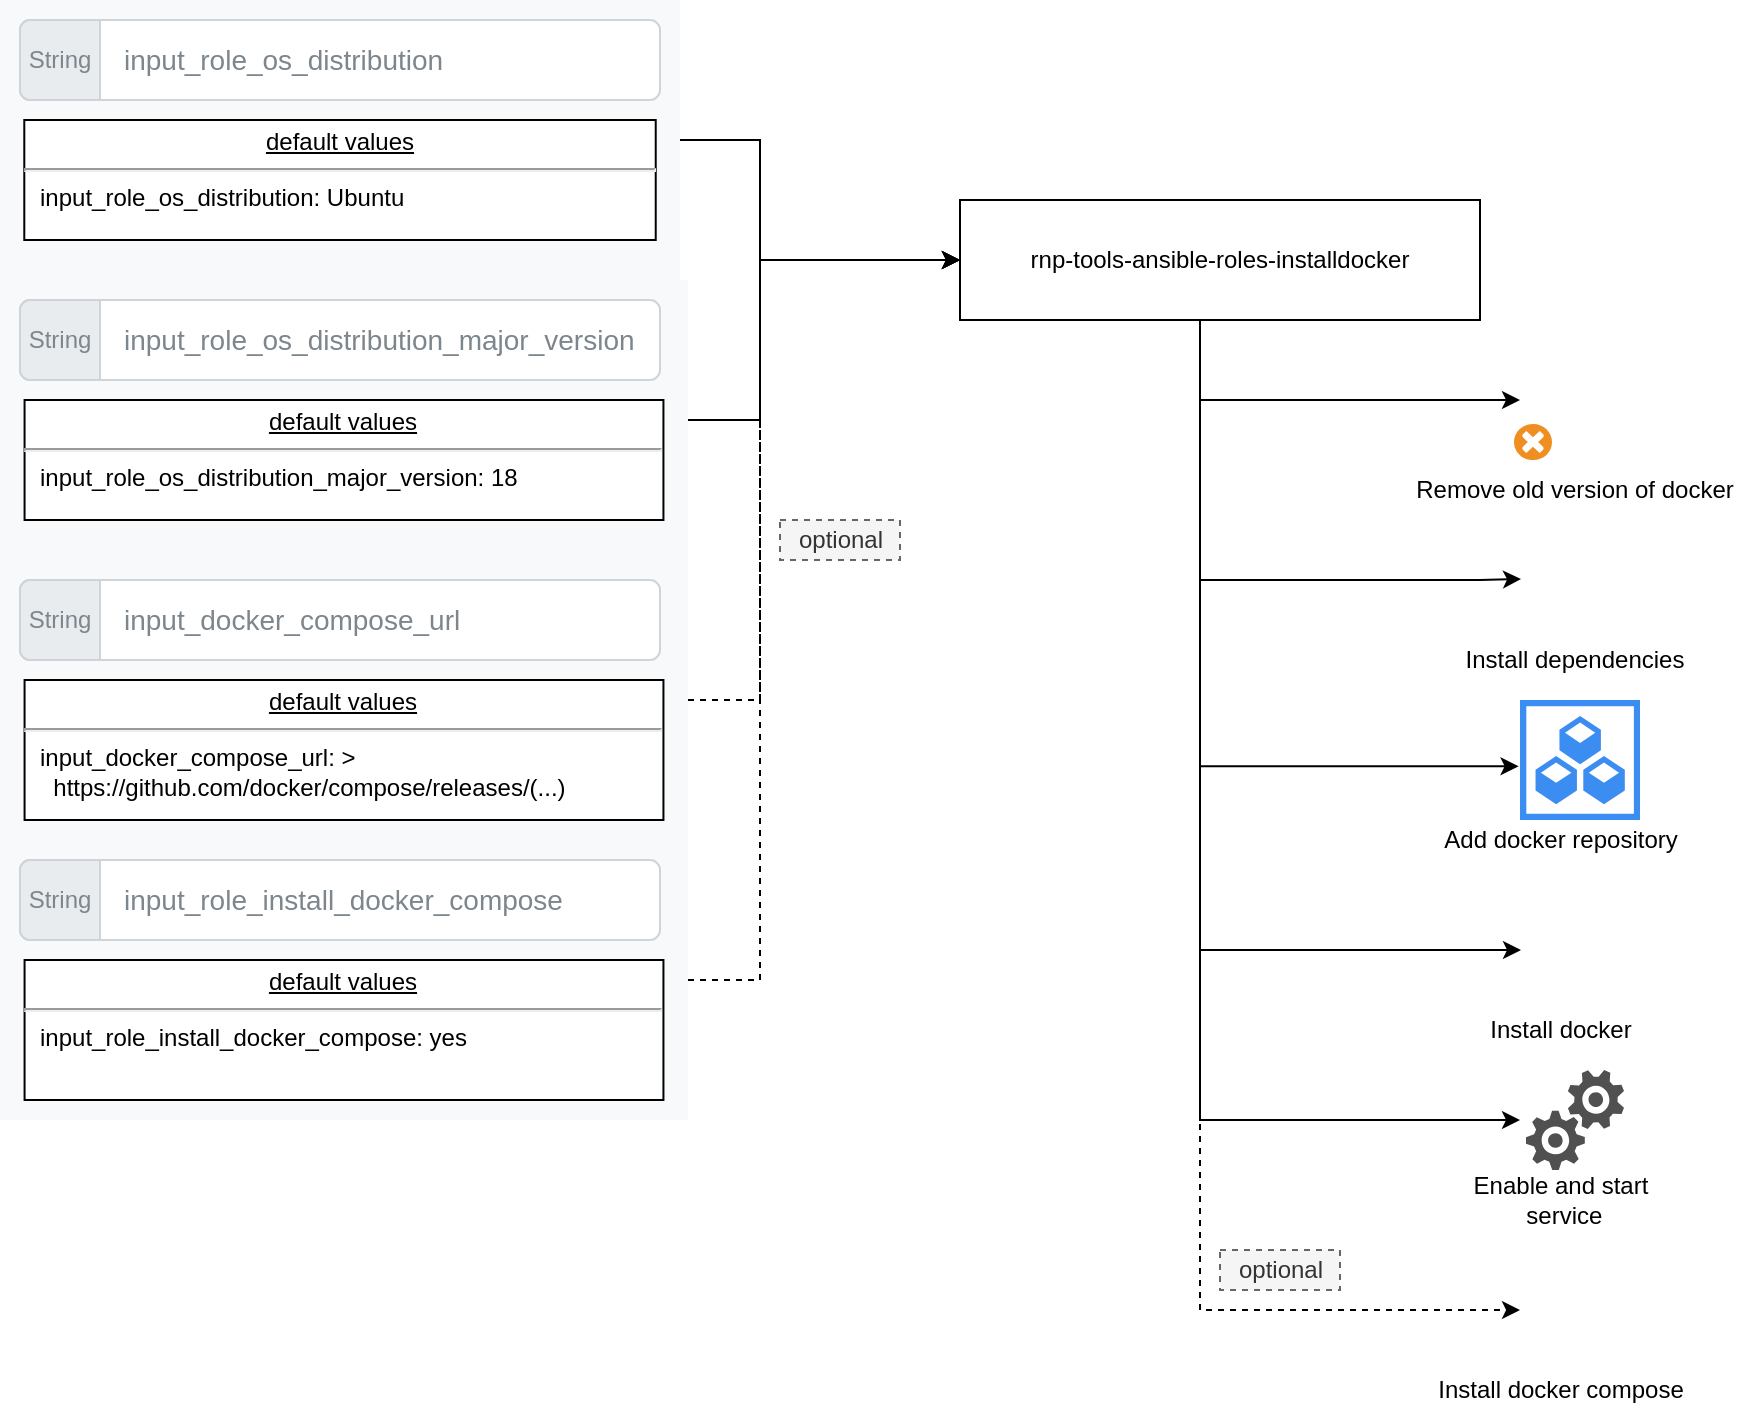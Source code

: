 <mxfile version="14.6.13" type="device"><diagram id="ZCrCQFy7SkPbeESPYn0Y" name="Strona-1"><mxGraphModel dx="1185" dy="685" grid="1" gridSize="10" guides="1" tooltips="1" connect="1" arrows="1" fold="1" page="1" pageScale="1" pageWidth="827" pageHeight="1169" math="0" shadow="0"><root><mxCell id="0"/><mxCell id="1" parent="0"/><mxCell id="RDUAQhr7xSVE1xGe20Hg-54" style="edgeStyle=orthogonalEdgeStyle;rounded=0;orthogonalLoop=1;jettySize=auto;html=1;entryX=0;entryY=0.5;entryDx=0;entryDy=0;dashed=1;" edge="1" parent="1" source="RDUAQhr7xSVE1xGe20Hg-4" target="RDUAQhr7xSVE1xGe20Hg-53"><mxGeometry relative="1" as="geometry"><Array as="points"><mxPoint x="670" y="735"/></Array></mxGeometry></mxCell><mxCell id="RDUAQhr7xSVE1xGe20Hg-40" style="edgeStyle=orthogonalEdgeStyle;rounded=0;orthogonalLoop=1;jettySize=auto;html=1;entryX=0;entryY=0.5;entryDx=0;entryDy=0;" edge="1" parent="1" source="RDUAQhr7xSVE1xGe20Hg-4" target="RDUAQhr7xSVE1xGe20Hg-15"><mxGeometry relative="1" as="geometry"><Array as="points"><mxPoint x="670" y="280"/></Array></mxGeometry></mxCell><mxCell id="RDUAQhr7xSVE1xGe20Hg-43" style="edgeStyle=orthogonalEdgeStyle;rounded=0;orthogonalLoop=1;jettySize=auto;html=1;entryX=0;entryY=0.5;entryDx=0;entryDy=0;" edge="1" parent="1" source="RDUAQhr7xSVE1xGe20Hg-4" target="RDUAQhr7xSVE1xGe20Hg-42"><mxGeometry relative="1" as="geometry"><Array as="points"><mxPoint x="670" y="370"/><mxPoint x="810" y="370"/></Array></mxGeometry></mxCell><mxCell id="RDUAQhr7xSVE1xGe20Hg-46" style="edgeStyle=orthogonalEdgeStyle;rounded=0;orthogonalLoop=1;jettySize=auto;html=1;entryX=-0.012;entryY=0.552;entryDx=0;entryDy=0;entryPerimeter=0;" edge="1" parent="1" source="RDUAQhr7xSVE1xGe20Hg-4" target="RDUAQhr7xSVE1xGe20Hg-44"><mxGeometry relative="1" as="geometry"><Array as="points"><mxPoint x="670" y="463"/></Array></mxGeometry></mxCell><mxCell id="RDUAQhr7xSVE1xGe20Hg-49" style="edgeStyle=orthogonalEdgeStyle;rounded=0;orthogonalLoop=1;jettySize=auto;html=1;entryX=0;entryY=0.5;entryDx=0;entryDy=0;" edge="1" parent="1" source="RDUAQhr7xSVE1xGe20Hg-4" target="RDUAQhr7xSVE1xGe20Hg-47"><mxGeometry relative="1" as="geometry"><Array as="points"><mxPoint x="670" y="555"/></Array></mxGeometry></mxCell><mxCell id="RDUAQhr7xSVE1xGe20Hg-51" style="edgeStyle=orthogonalEdgeStyle;rounded=0;orthogonalLoop=1;jettySize=auto;html=1;" edge="1" parent="1" source="RDUAQhr7xSVE1xGe20Hg-4"><mxGeometry relative="1" as="geometry"><mxPoint x="830" y="640" as="targetPoint"/><Array as="points"><mxPoint x="670" y="640"/></Array></mxGeometry></mxCell><mxCell id="RDUAQhr7xSVE1xGe20Hg-4" value="rnp-tools-ansible-roles-installdocker" style="rounded=0;whiteSpace=wrap;html=1;" vertex="1" parent="1"><mxGeometry x="550" y="180" width="260" height="60" as="geometry"/></mxCell><mxCell id="RDUAQhr7xSVE1xGe20Hg-8" style="edgeStyle=orthogonalEdgeStyle;rounded=0;orthogonalLoop=1;jettySize=auto;html=1;entryX=0;entryY=0.5;entryDx=0;entryDy=0;" edge="1" parent="1" source="RDUAQhr7xSVE1xGe20Hg-9" target="RDUAQhr7xSVE1xGe20Hg-4"><mxGeometry relative="1" as="geometry"><Array as="points"><mxPoint x="450" y="150"/><mxPoint x="450" y="210"/></Array></mxGeometry></mxCell><mxCell id="RDUAQhr7xSVE1xGe20Hg-9" value="" style="html=1;shadow=0;dashed=0;fillColor=#F8F9FA;strokeColor=none;fontSize=16;fontColor=#181819;align=left;spacing=15;" vertex="1" parent="1"><mxGeometry x="70" y="80" width="340" height="140" as="geometry"/></mxCell><mxCell id="RDUAQhr7xSVE1xGe20Hg-10" value="input_role_os_distribution" style="html=1;shadow=0;dashed=0;shape=mxgraph.bootstrap.rrect;rSize=5;strokeColor=#CED4DA;html=1;whiteSpace=wrap;fillColor=#FFFFFF;fontColor=#7D868C;align=left;spacingLeft=50;fontSize=14;" vertex="1" parent="RDUAQhr7xSVE1xGe20Hg-9"><mxGeometry width="320" height="40" relative="1" as="geometry"><mxPoint x="10" y="10" as="offset"/></mxGeometry></mxCell><mxCell id="RDUAQhr7xSVE1xGe20Hg-11" value="String" style="html=1;shadow=0;dashed=0;shape=mxgraph.bootstrap.leftButton;strokeColor=inherit;gradientColor=inherit;fontColor=inherit;fillColor=#E9ECEF;rSize=5;perimeter=none;whiteSpace=wrap;resizeHeight=1;" vertex="1" parent="RDUAQhr7xSVE1xGe20Hg-10"><mxGeometry width="40" height="40" relative="1" as="geometry"/></mxCell><mxCell id="RDUAQhr7xSVE1xGe20Hg-12" value="&lt;p style=&quot;text-align: center ; margin: 4px 0px 0px ; text-decoration: underline&quot;&gt;default values&lt;/p&gt;&lt;hr&gt;&lt;p style=&quot;margin: 0px ; margin-left: 8px&quot;&gt;input_role_os_distribution: Ubuntu&lt;/p&gt;&lt;div&gt;&lt;br&gt;&lt;/div&gt;" style="verticalAlign=top;align=left;overflow=fill;fontSize=12;fontFamily=Helvetica;html=1;" vertex="1" parent="RDUAQhr7xSVE1xGe20Hg-9"><mxGeometry x="12.143" y="60" width="315.714" height="60" as="geometry"/></mxCell><mxCell id="RDUAQhr7xSVE1xGe20Hg-15" value="" style="shape=image;html=1;verticalAlign=top;verticalLabelPosition=bottom;labelBackgroundColor=#ffffff;imageAspect=0;aspect=fixed;image=https://cdn4.iconfinder.com/data/icons/refresh_cl/128/System/Install2.png" vertex="1" parent="1"><mxGeometry x="830" y="250" width="60" height="60" as="geometry"/></mxCell><mxCell id="RDUAQhr7xSVE1xGe20Hg-16" value="Remove old version of docker" style="text;html=1;align=center;verticalAlign=middle;resizable=0;points=[];autosize=1;strokeColor=none;" vertex="1" parent="1"><mxGeometry x="772" y="315" width="170" height="20" as="geometry"/></mxCell><mxCell id="RDUAQhr7xSVE1xGe20Hg-18" value="Install dependencies" style="text;html=1;align=center;verticalAlign=middle;resizable=0;points=[];autosize=1;strokeColor=none;" vertex="1" parent="1"><mxGeometry x="797" y="400" width="120" height="20" as="geometry"/></mxCell><mxCell id="RDUAQhr7xSVE1xGe20Hg-34" style="edgeStyle=orthogonalEdgeStyle;rounded=0;orthogonalLoop=1;jettySize=auto;html=1;entryX=0;entryY=0.5;entryDx=0;entryDy=0;" edge="1" parent="1" source="RDUAQhr7xSVE1xGe20Hg-22" target="RDUAQhr7xSVE1xGe20Hg-4"><mxGeometry relative="1" as="geometry"><Array as="points"><mxPoint x="450" y="290"/><mxPoint x="450" y="210"/></Array></mxGeometry></mxCell><mxCell id="RDUAQhr7xSVE1xGe20Hg-22" value="" style="html=1;shadow=0;dashed=0;fillColor=#F8F9FA;strokeColor=none;fontSize=16;fontColor=#181819;align=left;spacing=15;" vertex="1" parent="1"><mxGeometry x="70" y="220" width="344" height="140" as="geometry"/></mxCell><mxCell id="RDUAQhr7xSVE1xGe20Hg-23" value="input_role_os_distribution_major_version" style="html=1;shadow=0;dashed=0;shape=mxgraph.bootstrap.rrect;rSize=5;strokeColor=#CED4DA;html=1;whiteSpace=wrap;fillColor=#FFFFFF;fontColor=#7D868C;align=left;spacingLeft=50;fontSize=14;" vertex="1" parent="RDUAQhr7xSVE1xGe20Hg-22"><mxGeometry width="320" height="40" relative="1" as="geometry"><mxPoint x="10" y="10" as="offset"/></mxGeometry></mxCell><mxCell id="RDUAQhr7xSVE1xGe20Hg-24" value="String" style="html=1;shadow=0;dashed=0;shape=mxgraph.bootstrap.leftButton;strokeColor=inherit;gradientColor=inherit;fontColor=inherit;fillColor=#E9ECEF;rSize=5;perimeter=none;whiteSpace=wrap;resizeHeight=1;" vertex="1" parent="RDUAQhr7xSVE1xGe20Hg-23"><mxGeometry width="40" height="40" relative="1" as="geometry"/></mxCell><mxCell id="RDUAQhr7xSVE1xGe20Hg-25" value="&lt;p style=&quot;text-align: center ; margin: 4px 0px 0px ; text-decoration: underline&quot;&gt;default values&lt;/p&gt;&lt;hr&gt;&lt;p style=&quot;margin: 0px ; margin-left: 8px&quot;&gt;input_role_os_distribution_major_version: 18&lt;br&gt;&lt;/p&gt;" style="verticalAlign=top;align=left;overflow=fill;fontSize=12;fontFamily=Helvetica;html=1;" vertex="1" parent="RDUAQhr7xSVE1xGe20Hg-22"><mxGeometry x="12.286" y="60" width="319.429" height="60" as="geometry"/></mxCell><mxCell id="RDUAQhr7xSVE1xGe20Hg-35" style="edgeStyle=orthogonalEdgeStyle;rounded=0;orthogonalLoop=1;jettySize=auto;html=1;entryX=0;entryY=0.5;entryDx=0;entryDy=0;dashed=1;" edge="1" parent="1" source="RDUAQhr7xSVE1xGe20Hg-26" target="RDUAQhr7xSVE1xGe20Hg-4"><mxGeometry relative="1" as="geometry"><Array as="points"><mxPoint x="450" y="430"/><mxPoint x="450" y="210"/></Array></mxGeometry></mxCell><mxCell id="RDUAQhr7xSVE1xGe20Hg-26" value="" style="html=1;shadow=0;dashed=0;fillColor=#F8F9FA;strokeColor=none;fontSize=16;fontColor=#181819;align=left;spacing=15;" vertex="1" parent="1"><mxGeometry x="70" y="360" width="344" height="140" as="geometry"/></mxCell><mxCell id="RDUAQhr7xSVE1xGe20Hg-27" value="input_docker_compose_url" style="html=1;shadow=0;dashed=0;shape=mxgraph.bootstrap.rrect;rSize=5;strokeColor=#CED4DA;html=1;whiteSpace=wrap;fillColor=#FFFFFF;fontColor=#7D868C;align=left;spacingLeft=50;fontSize=14;" vertex="1" parent="RDUAQhr7xSVE1xGe20Hg-26"><mxGeometry width="320" height="40" relative="1" as="geometry"><mxPoint x="10" y="10" as="offset"/></mxGeometry></mxCell><mxCell id="RDUAQhr7xSVE1xGe20Hg-28" value="String" style="html=1;shadow=0;dashed=0;shape=mxgraph.bootstrap.leftButton;strokeColor=inherit;gradientColor=inherit;fontColor=inherit;fillColor=#E9ECEF;rSize=5;perimeter=none;whiteSpace=wrap;resizeHeight=1;" vertex="1" parent="RDUAQhr7xSVE1xGe20Hg-27"><mxGeometry width="40" height="40" relative="1" as="geometry"/></mxCell><mxCell id="RDUAQhr7xSVE1xGe20Hg-29" value="&lt;p style=&quot;text-align: center ; margin: 4px 0px 0px ; text-decoration: underline&quot;&gt;default values&lt;/p&gt;&lt;hr&gt;&lt;p style=&quot;margin: 0px ; margin-left: 8px&quot;&gt;input_docker_compose_url: &amp;gt;&lt;br&gt;&amp;nbsp; https://github.com/docker/compose/releases/(...)&lt;br&gt;&lt;/p&gt;" style="verticalAlign=top;align=left;overflow=fill;fontSize=12;fontFamily=Helvetica;html=1;" vertex="1" parent="RDUAQhr7xSVE1xGe20Hg-26"><mxGeometry x="12.29" y="60" width="319.43" height="70" as="geometry"/></mxCell><mxCell id="RDUAQhr7xSVE1xGe20Hg-36" style="edgeStyle=orthogonalEdgeStyle;rounded=0;orthogonalLoop=1;jettySize=auto;html=1;entryX=0;entryY=0.5;entryDx=0;entryDy=0;dashed=1;" edge="1" parent="1" source="RDUAQhr7xSVE1xGe20Hg-30" target="RDUAQhr7xSVE1xGe20Hg-4"><mxGeometry relative="1" as="geometry"><Array as="points"><mxPoint x="450" y="570"/><mxPoint x="450" y="210"/></Array></mxGeometry></mxCell><mxCell id="RDUAQhr7xSVE1xGe20Hg-30" value="" style="html=1;shadow=0;dashed=0;fillColor=#F8F9FA;strokeColor=none;fontSize=16;fontColor=#181819;align=left;spacing=15;" vertex="1" parent="1"><mxGeometry x="70" y="500" width="344" height="140" as="geometry"/></mxCell><mxCell id="RDUAQhr7xSVE1xGe20Hg-31" value="input_role_install_docker_compose" style="html=1;shadow=0;dashed=0;shape=mxgraph.bootstrap.rrect;rSize=5;strokeColor=#CED4DA;html=1;whiteSpace=wrap;fillColor=#FFFFFF;fontColor=#7D868C;align=left;spacingLeft=50;fontSize=14;" vertex="1" parent="RDUAQhr7xSVE1xGe20Hg-30"><mxGeometry width="320" height="40" relative="1" as="geometry"><mxPoint x="10" y="10" as="offset"/></mxGeometry></mxCell><mxCell id="RDUAQhr7xSVE1xGe20Hg-32" value="String" style="html=1;shadow=0;dashed=0;shape=mxgraph.bootstrap.leftButton;strokeColor=inherit;gradientColor=inherit;fontColor=inherit;fillColor=#E9ECEF;rSize=5;perimeter=none;whiteSpace=wrap;resizeHeight=1;" vertex="1" parent="RDUAQhr7xSVE1xGe20Hg-31"><mxGeometry width="40" height="40" relative="1" as="geometry"/></mxCell><mxCell id="RDUAQhr7xSVE1xGe20Hg-33" value="&lt;p style=&quot;text-align: center ; margin: 4px 0px 0px ; text-decoration: underline&quot;&gt;default values&lt;/p&gt;&lt;hr&gt;&lt;p style=&quot;margin: 0px ; margin-left: 8px&quot;&gt;input_role_install_docker_compose: yes&lt;br&gt;&lt;/p&gt;" style="verticalAlign=top;align=left;overflow=fill;fontSize=12;fontFamily=Helvetica;html=1;" vertex="1" parent="RDUAQhr7xSVE1xGe20Hg-30"><mxGeometry x="12.29" y="60" width="319.43" height="70" as="geometry"/></mxCell><mxCell id="RDUAQhr7xSVE1xGe20Hg-37" value="optional" style="text;html=1;align=center;verticalAlign=middle;resizable=0;points=[];autosize=1;strokeColor=#666666;fillColor=#f5f5f5;fontColor=#333333;dashed=1;" vertex="1" parent="1"><mxGeometry x="460" y="340" width="60" height="20" as="geometry"/></mxCell><mxCell id="RDUAQhr7xSVE1xGe20Hg-39" value="" style="shadow=0;dashed=0;html=1;strokeColor=none;fillColor=#EF8F21;labelPosition=center;verticalLabelPosition=bottom;verticalAlign=top;align=center;outlineConnect=0;shape=mxgraph.veeam.failed;" vertex="1" parent="1"><mxGeometry x="827" y="292" width="19" height="18" as="geometry"/></mxCell><mxCell id="RDUAQhr7xSVE1xGe20Hg-42" value="" style="shape=image;html=1;verticalAlign=top;verticalLabelPosition=bottom;labelBackgroundColor=#ffffff;imageAspect=0;aspect=fixed;image=https://cdn4.iconfinder.com/data/icons/refresh_cl/128/System/Install1.png" vertex="1" parent="1"><mxGeometry x="830.5" y="340" width="59" height="59" as="geometry"/></mxCell><mxCell id="RDUAQhr7xSVE1xGe20Hg-44" value="" style="html=1;aspect=fixed;strokeColor=none;shadow=0;align=center;verticalAlign=top;fillColor=#3B8DF1;shape=mxgraph.gcp2.repository_3;dashed=1;" vertex="1" parent="1"><mxGeometry x="830" y="430" width="60" height="60" as="geometry"/></mxCell><mxCell id="RDUAQhr7xSVE1xGe20Hg-45" value="Add docker repository" style="text;html=1;align=center;verticalAlign=middle;resizable=0;points=[];autosize=1;strokeColor=none;" vertex="1" parent="1"><mxGeometry x="785" y="490" width="130" height="20" as="geometry"/></mxCell><mxCell id="RDUAQhr7xSVE1xGe20Hg-47" value="" style="shape=image;html=1;verticalAlign=top;verticalLabelPosition=bottom;labelBackgroundColor=#ffffff;imageAspect=0;aspect=fixed;image=https://cdn4.iconfinder.com/data/icons/refresh_cl/128/System/Install2.png" vertex="1" parent="1"><mxGeometry x="830.5" y="525" width="60" height="60" as="geometry"/></mxCell><mxCell id="RDUAQhr7xSVE1xGe20Hg-48" value="Install docker" style="text;html=1;align=center;verticalAlign=middle;resizable=0;points=[];autosize=1;strokeColor=none;" vertex="1" parent="1"><mxGeometry x="805" y="585" width="90" height="20" as="geometry"/></mxCell><mxCell id="RDUAQhr7xSVE1xGe20Hg-50" value="" style="pointerEvents=1;shadow=0;dashed=0;html=1;strokeColor=none;labelPosition=center;verticalLabelPosition=bottom;verticalAlign=top;align=center;fillColor=#505050;shape=mxgraph.mscae.oms.services" vertex="1" parent="1"><mxGeometry x="833" y="615" width="49" height="50" as="geometry"/></mxCell><mxCell id="RDUAQhr7xSVE1xGe20Hg-52" value="Enable and start&lt;br&gt;&amp;nbsp;service" style="text;html=1;align=center;verticalAlign=middle;resizable=0;points=[];autosize=1;strokeColor=none;" vertex="1" parent="1"><mxGeometry x="800" y="665" width="100" height="30" as="geometry"/></mxCell><mxCell id="RDUAQhr7xSVE1xGe20Hg-53" value="" style="shape=image;html=1;verticalAlign=top;verticalLabelPosition=bottom;labelBackgroundColor=#ffffff;imageAspect=0;aspect=fixed;image=https://cdn4.iconfinder.com/data/icons/refresh_cl/128/System/Install3.png" vertex="1" parent="1"><mxGeometry x="830" y="705" width="60" height="60" as="geometry"/></mxCell><mxCell id="RDUAQhr7xSVE1xGe20Hg-55" value="Install docker compose" style="text;html=1;align=center;verticalAlign=middle;resizable=0;points=[];autosize=1;strokeColor=none;" vertex="1" parent="1"><mxGeometry x="780" y="765" width="140" height="20" as="geometry"/></mxCell><mxCell id="RDUAQhr7xSVE1xGe20Hg-56" value="optional" style="text;html=1;align=center;verticalAlign=middle;resizable=0;points=[];autosize=1;strokeColor=#666666;fillColor=#f5f5f5;fontColor=#333333;dashed=1;" vertex="1" parent="1"><mxGeometry x="680" y="705" width="60" height="20" as="geometry"/></mxCell></root></mxGraphModel></diagram></mxfile>